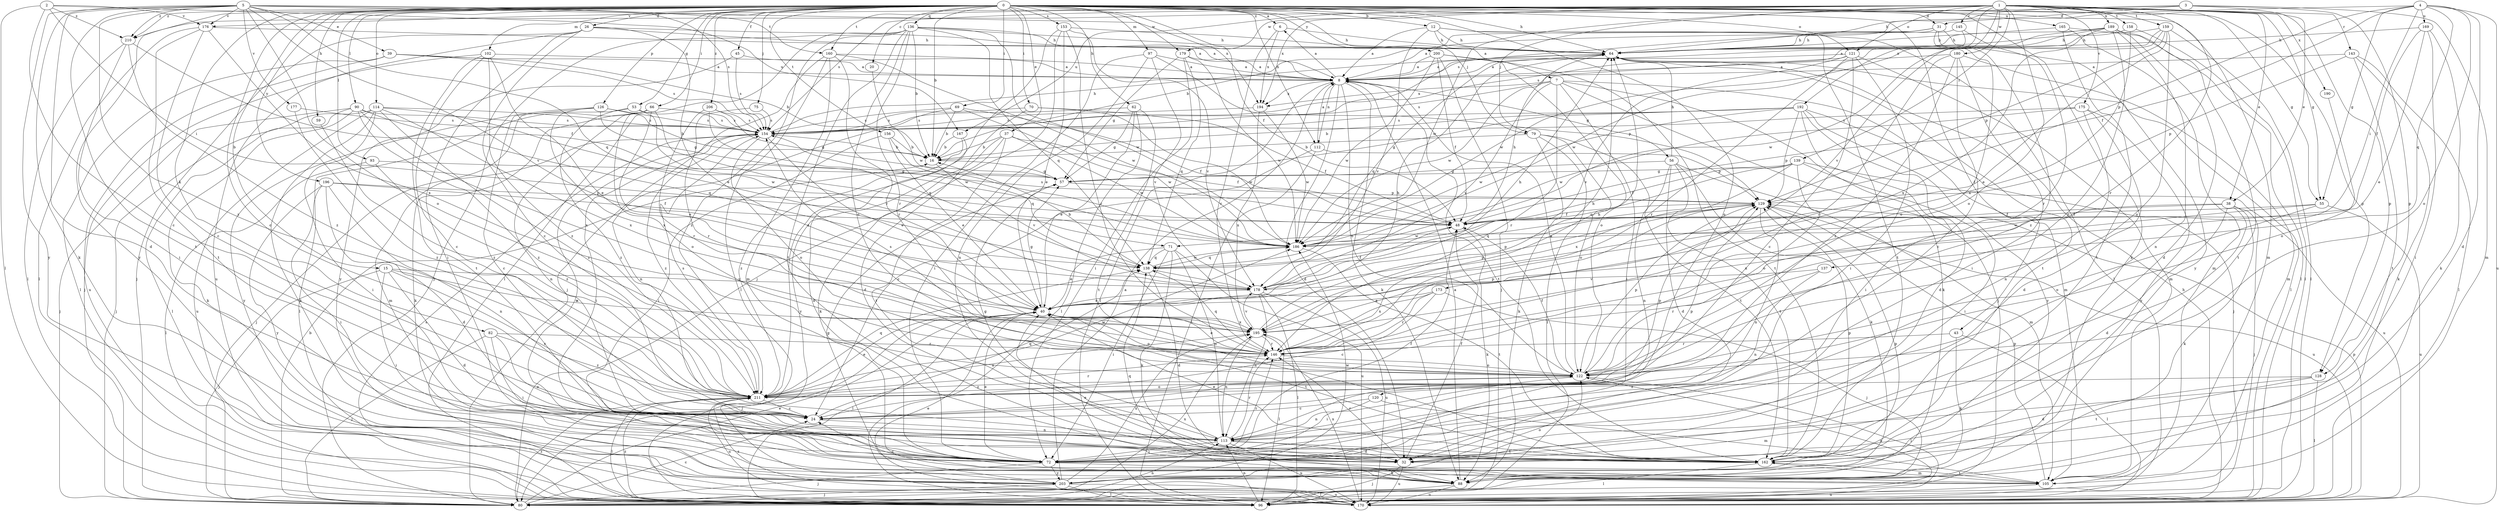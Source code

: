 strict digraph  {
0;
1;
2;
3;
4;
5;
6;
7;
8;
12;
15;
16;
20;
24;
26;
31;
32;
37;
38;
39;
40;
43;
45;
48;
53;
55;
56;
57;
59;
62;
64;
66;
69;
70;
71;
72;
75;
79;
80;
82;
88;
90;
93;
96;
97;
102;
105;
112;
113;
114;
120;
121;
122;
126;
128;
129;
136;
137;
138;
139;
143;
145;
146;
153;
154;
156;
158;
159;
160;
162;
165;
167;
169;
170;
173;
175;
176;
177;
178;
179;
180;
186;
189;
190;
192;
194;
195;
196;
200;
203;
206;
210;
211;
0 -> 6  [label=a];
0 -> 12  [label=b];
0 -> 15  [label=b];
0 -> 16  [label=b];
0 -> 20  [label=c];
0 -> 24  [label=c];
0 -> 26  [label=d];
0 -> 31  [label=d];
0 -> 37  [label=e];
0 -> 43  [label=f];
0 -> 45  [label=f];
0 -> 48  [label=f];
0 -> 53  [label=g];
0 -> 55  [label=g];
0 -> 59  [label=h];
0 -> 62  [label=h];
0 -> 64  [label=h];
0 -> 66  [label=i];
0 -> 69  [label=i];
0 -> 70  [label=i];
0 -> 75  [label=j];
0 -> 79  [label=j];
0 -> 82  [label=k];
0 -> 88  [label=k];
0 -> 90  [label=l];
0 -> 93  [label=l];
0 -> 97  [label=m];
0 -> 102  [label=m];
0 -> 105  [label=m];
0 -> 112  [label=n];
0 -> 114  [label=o];
0 -> 120  [label=o];
0 -> 121  [label=o];
0 -> 126  [label=p];
0 -> 128  [label=p];
0 -> 136  [label=q];
0 -> 153  [label=s];
0 -> 156  [label=t];
0 -> 165  [label=u];
0 -> 179  [label=w];
0 -> 196  [label=y];
0 -> 200  [label=y];
0 -> 203  [label=y];
0 -> 206  [label=z];
0 -> 210  [label=z];
1 -> 38  [label=e];
1 -> 55  [label=g];
1 -> 79  [label=j];
1 -> 121  [label=o];
1 -> 122  [label=o];
1 -> 128  [label=p];
1 -> 139  [label=r];
1 -> 143  [label=r];
1 -> 145  [label=r];
1 -> 146  [label=r];
1 -> 154  [label=s];
1 -> 158  [label=t];
1 -> 159  [label=t];
1 -> 160  [label=t];
1 -> 167  [label=u];
1 -> 173  [label=v];
1 -> 175  [label=v];
1 -> 176  [label=v];
1 -> 179  [label=w];
1 -> 180  [label=w];
1 -> 186  [label=w];
1 -> 189  [label=x];
1 -> 190  [label=x];
1 -> 192  [label=x];
1 -> 194  [label=x];
2 -> 24  [label=c];
2 -> 71  [label=i];
2 -> 96  [label=l];
2 -> 167  [label=u];
2 -> 176  [label=v];
2 -> 210  [label=z];
3 -> 31  [label=d];
3 -> 38  [label=e];
3 -> 64  [label=h];
3 -> 105  [label=m];
3 -> 128  [label=p];
3 -> 210  [label=z];
4 -> 32  [label=d];
4 -> 48  [label=f];
4 -> 55  [label=g];
4 -> 71  [label=i];
4 -> 122  [label=o];
4 -> 129  [label=p];
4 -> 137  [label=q];
4 -> 154  [label=s];
4 -> 169  [label=u];
4 -> 170  [label=u];
5 -> 32  [label=d];
5 -> 39  [label=e];
5 -> 88  [label=k];
5 -> 122  [label=o];
5 -> 138  [label=q];
5 -> 154  [label=s];
5 -> 160  [label=t];
5 -> 162  [label=t];
5 -> 176  [label=v];
5 -> 177  [label=v];
5 -> 178  [label=v];
5 -> 194  [label=x];
5 -> 203  [label=y];
5 -> 210  [label=z];
5 -> 211  [label=z];
6 -> 64  [label=h];
6 -> 146  [label=r];
6 -> 194  [label=x];
7 -> 72  [label=i];
7 -> 80  [label=j];
7 -> 88  [label=k];
7 -> 105  [label=m];
7 -> 146  [label=r];
7 -> 154  [label=s];
7 -> 178  [label=v];
7 -> 194  [label=x];
8 -> 6  [label=a];
8 -> 32  [label=d];
8 -> 56  [label=g];
8 -> 88  [label=k];
8 -> 96  [label=l];
8 -> 112  [label=n];
8 -> 122  [label=o];
8 -> 162  [label=t];
8 -> 194  [label=x];
12 -> 7  [label=a];
12 -> 8  [label=a];
12 -> 64  [label=h];
12 -> 96  [label=l];
12 -> 162  [label=t];
12 -> 178  [label=v];
15 -> 24  [label=c];
15 -> 32  [label=d];
15 -> 72  [label=i];
15 -> 80  [label=j];
15 -> 178  [label=v];
15 -> 195  [label=x];
16 -> 57  [label=g];
16 -> 178  [label=v];
20 -> 186  [label=w];
24 -> 113  [label=n];
24 -> 129  [label=p];
24 -> 138  [label=q];
26 -> 8  [label=a];
26 -> 24  [label=c];
26 -> 40  [label=e];
26 -> 64  [label=h];
26 -> 72  [label=i];
26 -> 80  [label=j];
26 -> 170  [label=u];
31 -> 8  [label=a];
31 -> 16  [label=b];
31 -> 64  [label=h];
31 -> 122  [label=o];
31 -> 203  [label=y];
31 -> 211  [label=z];
32 -> 48  [label=f];
32 -> 80  [label=j];
32 -> 146  [label=r];
32 -> 170  [label=u];
37 -> 16  [label=b];
37 -> 48  [label=f];
37 -> 88  [label=k];
37 -> 162  [label=t];
37 -> 186  [label=w];
37 -> 203  [label=y];
38 -> 32  [label=d];
38 -> 48  [label=f];
38 -> 72  [label=i];
38 -> 80  [label=j];
38 -> 88  [label=k];
38 -> 186  [label=w];
39 -> 8  [label=a];
39 -> 16  [label=b];
39 -> 96  [label=l];
39 -> 154  [label=s];
39 -> 170  [label=u];
40 -> 57  [label=g];
40 -> 64  [label=h];
40 -> 80  [label=j];
40 -> 96  [label=l];
40 -> 122  [label=o];
40 -> 129  [label=p];
40 -> 162  [label=t];
40 -> 195  [label=x];
43 -> 88  [label=k];
43 -> 96  [label=l];
43 -> 146  [label=r];
45 -> 8  [label=a];
45 -> 154  [label=s];
45 -> 203  [label=y];
48 -> 64  [label=h];
48 -> 88  [label=k];
48 -> 154  [label=s];
48 -> 186  [label=w];
53 -> 105  [label=m];
53 -> 154  [label=s];
53 -> 186  [label=w];
53 -> 211  [label=z];
55 -> 48  [label=f];
55 -> 122  [label=o];
55 -> 170  [label=u];
55 -> 195  [label=x];
56 -> 32  [label=d];
56 -> 57  [label=g];
56 -> 64  [label=h];
56 -> 88  [label=k];
56 -> 105  [label=m];
56 -> 113  [label=n];
56 -> 162  [label=t];
57 -> 129  [label=p];
59 -> 211  [label=z];
62 -> 40  [label=e];
62 -> 57  [label=g];
62 -> 96  [label=l];
62 -> 154  [label=s];
62 -> 162  [label=t];
64 -> 8  [label=a];
64 -> 96  [label=l];
64 -> 138  [label=q];
64 -> 162  [label=t];
66 -> 40  [label=e];
66 -> 88  [label=k];
66 -> 96  [label=l];
66 -> 113  [label=n];
66 -> 122  [label=o];
66 -> 154  [label=s];
66 -> 178  [label=v];
69 -> 16  [label=b];
69 -> 48  [label=f];
69 -> 113  [label=n];
69 -> 154  [label=s];
69 -> 186  [label=w];
70 -> 32  [label=d];
70 -> 48  [label=f];
70 -> 154  [label=s];
70 -> 186  [label=w];
71 -> 40  [label=e];
71 -> 72  [label=i];
71 -> 88  [label=k];
71 -> 113  [label=n];
71 -> 138  [label=q];
71 -> 170  [label=u];
72 -> 40  [label=e];
72 -> 48  [label=f];
72 -> 80  [label=j];
72 -> 88  [label=k];
72 -> 146  [label=r];
72 -> 154  [label=s];
72 -> 203  [label=y];
75 -> 146  [label=r];
75 -> 154  [label=s];
79 -> 16  [label=b];
79 -> 88  [label=k];
79 -> 96  [label=l];
79 -> 122  [label=o];
79 -> 162  [label=t];
80 -> 16  [label=b];
80 -> 24  [label=c];
80 -> 40  [label=e];
80 -> 113  [label=n];
80 -> 195  [label=x];
80 -> 211  [label=z];
82 -> 72  [label=i];
82 -> 80  [label=j];
82 -> 113  [label=n];
82 -> 146  [label=r];
82 -> 211  [label=z];
88 -> 8  [label=a];
88 -> 96  [label=l];
88 -> 138  [label=q];
88 -> 170  [label=u];
90 -> 80  [label=j];
90 -> 88  [label=k];
90 -> 96  [label=l];
90 -> 138  [label=q];
90 -> 154  [label=s];
90 -> 195  [label=x];
90 -> 211  [label=z];
93 -> 57  [label=g];
93 -> 96  [label=l];
93 -> 211  [label=z];
96 -> 64  [label=h];
96 -> 113  [label=n];
96 -> 122  [label=o];
96 -> 211  [label=z];
97 -> 8  [label=a];
97 -> 72  [label=i];
97 -> 113  [label=n];
97 -> 129  [label=p];
97 -> 178  [label=v];
102 -> 8  [label=a];
102 -> 24  [label=c];
102 -> 40  [label=e];
102 -> 80  [label=j];
102 -> 162  [label=t];
102 -> 211  [label=z];
105 -> 24  [label=c];
105 -> 40  [label=e];
105 -> 129  [label=p];
105 -> 162  [label=t];
105 -> 170  [label=u];
112 -> 8  [label=a];
112 -> 24  [label=c];
112 -> 96  [label=l];
112 -> 129  [label=p];
113 -> 32  [label=d];
113 -> 57  [label=g];
113 -> 72  [label=i];
113 -> 146  [label=r];
113 -> 162  [label=t];
113 -> 170  [label=u];
114 -> 72  [label=i];
114 -> 80  [label=j];
114 -> 88  [label=k];
114 -> 154  [label=s];
114 -> 170  [label=u];
114 -> 186  [label=w];
114 -> 195  [label=x];
114 -> 211  [label=z];
120 -> 24  [label=c];
120 -> 105  [label=m];
120 -> 113  [label=n];
121 -> 8  [label=a];
121 -> 24  [label=c];
121 -> 72  [label=i];
121 -> 105  [label=m];
121 -> 146  [label=r];
121 -> 178  [label=v];
121 -> 186  [label=w];
122 -> 8  [label=a];
122 -> 48  [label=f];
122 -> 72  [label=i];
122 -> 96  [label=l];
122 -> 129  [label=p];
122 -> 211  [label=z];
126 -> 16  [label=b];
126 -> 24  [label=c];
126 -> 57  [label=g];
126 -> 154  [label=s];
126 -> 195  [label=x];
126 -> 203  [label=y];
128 -> 32  [label=d];
128 -> 96  [label=l];
128 -> 162  [label=t];
128 -> 211  [label=z];
129 -> 48  [label=f];
129 -> 113  [label=n];
129 -> 138  [label=q];
129 -> 170  [label=u];
136 -> 8  [label=a];
136 -> 16  [label=b];
136 -> 64  [label=h];
136 -> 80  [label=j];
136 -> 96  [label=l];
136 -> 122  [label=o];
136 -> 138  [label=q];
136 -> 146  [label=r];
136 -> 162  [label=t];
136 -> 186  [label=w];
136 -> 211  [label=z];
137 -> 113  [label=n];
137 -> 146  [label=r];
137 -> 178  [label=v];
138 -> 16  [label=b];
138 -> 32  [label=d];
138 -> 178  [label=v];
138 -> 186  [label=w];
139 -> 48  [label=f];
139 -> 57  [label=g];
139 -> 72  [label=i];
139 -> 122  [label=o];
139 -> 138  [label=q];
139 -> 170  [label=u];
139 -> 195  [label=x];
143 -> 8  [label=a];
143 -> 88  [label=k];
143 -> 96  [label=l];
143 -> 129  [label=p];
143 -> 162  [label=t];
145 -> 64  [label=h];
145 -> 146  [label=r];
145 -> 186  [label=w];
146 -> 40  [label=e];
146 -> 64  [label=h];
146 -> 122  [label=o];
146 -> 129  [label=p];
146 -> 138  [label=q];
146 -> 154  [label=s];
153 -> 40  [label=e];
153 -> 64  [label=h];
153 -> 80  [label=j];
153 -> 146  [label=r];
153 -> 178  [label=v];
153 -> 211  [label=z];
154 -> 16  [label=b];
154 -> 40  [label=e];
154 -> 64  [label=h];
154 -> 72  [label=i];
154 -> 80  [label=j];
154 -> 122  [label=o];
154 -> 211  [label=z];
156 -> 16  [label=b];
156 -> 40  [label=e];
156 -> 72  [label=i];
156 -> 138  [label=q];
158 -> 64  [label=h];
158 -> 96  [label=l];
158 -> 195  [label=x];
159 -> 8  [label=a];
159 -> 40  [label=e];
159 -> 64  [label=h];
159 -> 96  [label=l];
159 -> 122  [label=o];
159 -> 129  [label=p];
159 -> 186  [label=w];
160 -> 8  [label=a];
160 -> 80  [label=j];
160 -> 96  [label=l];
160 -> 105  [label=m];
160 -> 146  [label=r];
160 -> 186  [label=w];
162 -> 40  [label=e];
162 -> 96  [label=l];
162 -> 105  [label=m];
162 -> 129  [label=p];
165 -> 64  [label=h];
165 -> 96  [label=l];
165 -> 105  [label=m];
165 -> 162  [label=t];
167 -> 16  [label=b];
167 -> 32  [label=d];
167 -> 211  [label=z];
169 -> 40  [label=e];
169 -> 48  [label=f];
169 -> 64  [label=h];
169 -> 72  [label=i];
169 -> 88  [label=k];
170 -> 40  [label=e];
170 -> 129  [label=p];
170 -> 154  [label=s];
170 -> 195  [label=x];
170 -> 211  [label=z];
173 -> 24  [label=c];
173 -> 40  [label=e];
173 -> 80  [label=j];
173 -> 146  [label=r];
173 -> 195  [label=x];
175 -> 32  [label=d];
175 -> 113  [label=n];
175 -> 154  [label=s];
175 -> 186  [label=w];
175 -> 203  [label=y];
176 -> 24  [label=c];
176 -> 64  [label=h];
176 -> 96  [label=l];
176 -> 162  [label=t];
176 -> 195  [label=x];
177 -> 154  [label=s];
177 -> 211  [label=z];
178 -> 40  [label=e];
178 -> 48  [label=f];
178 -> 64  [label=h];
178 -> 96  [label=l];
178 -> 113  [label=n];
178 -> 129  [label=p];
178 -> 170  [label=u];
179 -> 8  [label=a];
179 -> 57  [label=g];
179 -> 72  [label=i];
179 -> 138  [label=q];
179 -> 186  [label=w];
180 -> 8  [label=a];
180 -> 24  [label=c];
180 -> 72  [label=i];
180 -> 105  [label=m];
180 -> 146  [label=r];
180 -> 211  [label=z];
186 -> 138  [label=q];
186 -> 162  [label=t];
189 -> 32  [label=d];
189 -> 64  [label=h];
189 -> 113  [label=n];
189 -> 122  [label=o];
189 -> 154  [label=s];
189 -> 162  [label=t];
189 -> 186  [label=w];
189 -> 195  [label=x];
190 -> 122  [label=o];
192 -> 16  [label=b];
192 -> 32  [label=d];
192 -> 57  [label=g];
192 -> 72  [label=i];
192 -> 80  [label=j];
192 -> 129  [label=p];
192 -> 154  [label=s];
192 -> 186  [label=w];
192 -> 203  [label=y];
194 -> 154  [label=s];
194 -> 186  [label=w];
194 -> 195  [label=x];
195 -> 64  [label=h];
195 -> 96  [label=l];
195 -> 113  [label=n];
195 -> 146  [label=r];
195 -> 178  [label=v];
196 -> 32  [label=d];
196 -> 48  [label=f];
196 -> 72  [label=i];
196 -> 113  [label=n];
196 -> 129  [label=p];
196 -> 203  [label=y];
200 -> 8  [label=a];
200 -> 48  [label=f];
200 -> 80  [label=j];
200 -> 122  [label=o];
200 -> 162  [label=t];
200 -> 186  [label=w];
203 -> 8  [label=a];
203 -> 57  [label=g];
203 -> 80  [label=j];
203 -> 96  [label=l];
203 -> 122  [label=o];
203 -> 129  [label=p];
203 -> 170  [label=u];
203 -> 186  [label=w];
203 -> 195  [label=x];
206 -> 57  [label=g];
206 -> 138  [label=q];
206 -> 146  [label=r];
206 -> 154  [label=s];
210 -> 48  [label=f];
210 -> 72  [label=i];
210 -> 96  [label=l];
210 -> 211  [label=z];
211 -> 24  [label=c];
211 -> 40  [label=e];
211 -> 96  [label=l];
211 -> 122  [label=o];
211 -> 129  [label=p];
211 -> 138  [label=q];
211 -> 146  [label=r];
211 -> 154  [label=s];
211 -> 170  [label=u];
211 -> 186  [label=w];
211 -> 195  [label=x];
}
